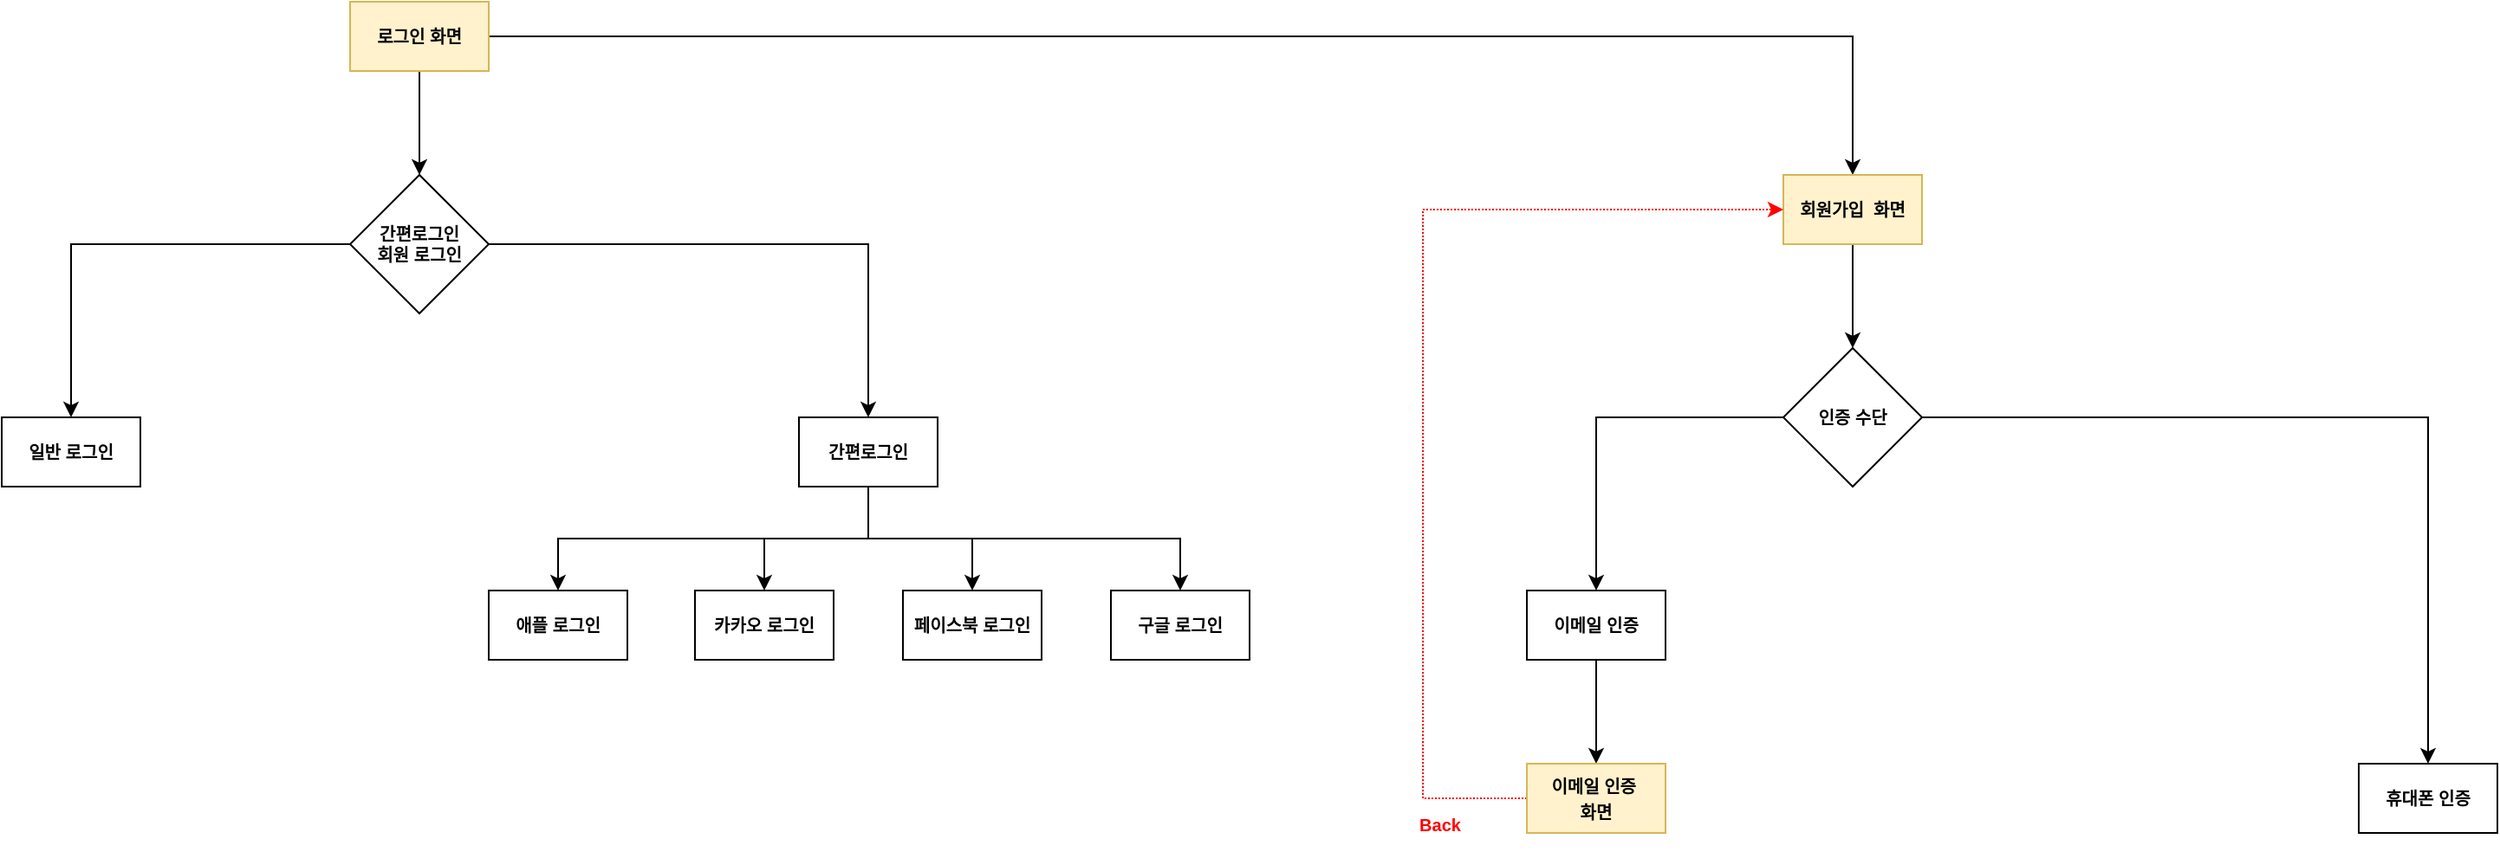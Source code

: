 <mxfile version="17.2.1" type="device"><diagram id="BKb07JGKDZOuTCYZZUS1" name="페이지-1"><mxGraphModel dx="747" dy="1236" grid="1" gridSize="10" guides="1" tooltips="1" connect="1" arrows="1" fold="1" page="1" pageScale="1" pageWidth="827" pageHeight="1169" math="0" shadow="0"><root><mxCell id="0"/><mxCell id="1" parent="0"/><mxCell id="jcvlfR5mzN80gov8eWhk-27" style="edgeStyle=orthogonalEdgeStyle;rounded=0;orthogonalLoop=1;jettySize=auto;html=1;exitX=0.5;exitY=1;exitDx=0;exitDy=0;entryX=0.5;entryY=0;entryDx=0;entryDy=0;fontSize=10;" edge="1" parent="1" source="jcvlfR5mzN80gov8eWhk-5" target="jcvlfR5mzN80gov8eWhk-26"><mxGeometry relative="1" as="geometry"/></mxCell><mxCell id="jcvlfR5mzN80gov8eWhk-41" style="edgeStyle=orthogonalEdgeStyle;rounded=0;orthogonalLoop=1;jettySize=auto;html=1;exitX=1;exitY=0.5;exitDx=0;exitDy=0;fontSize=10;entryX=0.5;entryY=0;entryDx=0;entryDy=0;" edge="1" parent="1" source="jcvlfR5mzN80gov8eWhk-5" target="jcvlfR5mzN80gov8eWhk-42"><mxGeometry relative="1" as="geometry"><mxPoint x="2070" y="240" as="targetPoint"/></mxGeometry></mxCell><mxCell id="jcvlfR5mzN80gov8eWhk-5" value="&lt;span style=&quot;font-size: 10px&quot;&gt;&lt;b&gt;로그인 화면&lt;/b&gt;&lt;/span&gt;" style="rounded=0;whiteSpace=wrap;html=1;fillColor=#fff2cc;strokeColor=#d6b656;" vertex="1" parent="1"><mxGeometry x="1201" y="40" width="80" height="40" as="geometry"/></mxCell><mxCell id="jcvlfR5mzN80gov8eWhk-29" style="edgeStyle=orthogonalEdgeStyle;rounded=0;orthogonalLoop=1;jettySize=auto;html=1;exitX=0;exitY=0.5;exitDx=0;exitDy=0;entryX=0.5;entryY=0;entryDx=0;entryDy=0;fontSize=10;" edge="1" parent="1" source="jcvlfR5mzN80gov8eWhk-26" target="jcvlfR5mzN80gov8eWhk-28"><mxGeometry relative="1" as="geometry"/></mxCell><mxCell id="jcvlfR5mzN80gov8eWhk-31" style="edgeStyle=orthogonalEdgeStyle;rounded=0;orthogonalLoop=1;jettySize=auto;html=1;exitX=1;exitY=0.5;exitDx=0;exitDy=0;fontSize=10;" edge="1" parent="1" source="jcvlfR5mzN80gov8eWhk-26" target="jcvlfR5mzN80gov8eWhk-30"><mxGeometry relative="1" as="geometry"/></mxCell><mxCell id="jcvlfR5mzN80gov8eWhk-26" value="&lt;b&gt;간편로그인&lt;br&gt;회원 로그인&lt;/b&gt;" style="rhombus;whiteSpace=wrap;html=1;fontSize=10;" vertex="1" parent="1"><mxGeometry x="1201" y="140" width="80" height="80" as="geometry"/></mxCell><mxCell id="jcvlfR5mzN80gov8eWhk-28" value="&lt;span style=&quot;font-size: 10px&quot;&gt;&lt;b&gt;일반 로그인&lt;/b&gt;&lt;/span&gt;" style="rounded=0;whiteSpace=wrap;html=1;" vertex="1" parent="1"><mxGeometry x="1000" y="280" width="80" height="40" as="geometry"/></mxCell><mxCell id="jcvlfR5mzN80gov8eWhk-36" style="edgeStyle=orthogonalEdgeStyle;rounded=0;orthogonalLoop=1;jettySize=auto;html=1;exitX=0.5;exitY=1;exitDx=0;exitDy=0;entryX=0.5;entryY=0;entryDx=0;entryDy=0;fontSize=10;" edge="1" parent="1" source="jcvlfR5mzN80gov8eWhk-30" target="jcvlfR5mzN80gov8eWhk-32"><mxGeometry relative="1" as="geometry"/></mxCell><mxCell id="jcvlfR5mzN80gov8eWhk-37" style="edgeStyle=orthogonalEdgeStyle;rounded=0;orthogonalLoop=1;jettySize=auto;html=1;exitX=0.5;exitY=1;exitDx=0;exitDy=0;entryX=0.5;entryY=0;entryDx=0;entryDy=0;fontSize=10;" edge="1" parent="1" source="jcvlfR5mzN80gov8eWhk-30" target="jcvlfR5mzN80gov8eWhk-33"><mxGeometry relative="1" as="geometry"/></mxCell><mxCell id="jcvlfR5mzN80gov8eWhk-38" style="edgeStyle=orthogonalEdgeStyle;rounded=0;orthogonalLoop=1;jettySize=auto;html=1;exitX=0.5;exitY=1;exitDx=0;exitDy=0;fontSize=10;" edge="1" parent="1" source="jcvlfR5mzN80gov8eWhk-30" target="jcvlfR5mzN80gov8eWhk-34"><mxGeometry relative="1" as="geometry"/></mxCell><mxCell id="jcvlfR5mzN80gov8eWhk-39" style="edgeStyle=orthogonalEdgeStyle;rounded=0;orthogonalLoop=1;jettySize=auto;html=1;exitX=0.5;exitY=1;exitDx=0;exitDy=0;fontSize=10;" edge="1" parent="1" source="jcvlfR5mzN80gov8eWhk-30" target="jcvlfR5mzN80gov8eWhk-35"><mxGeometry relative="1" as="geometry"/></mxCell><mxCell id="jcvlfR5mzN80gov8eWhk-30" value="&lt;span style=&quot;font-size: 10px&quot;&gt;&lt;b&gt;간편로그인&lt;/b&gt;&lt;/span&gt;" style="rounded=0;whiteSpace=wrap;html=1;" vertex="1" parent="1"><mxGeometry x="1460" y="280" width="80" height="40" as="geometry"/></mxCell><mxCell id="jcvlfR5mzN80gov8eWhk-32" value="&lt;span style=&quot;font-size: 10px&quot;&gt;&lt;b&gt;애플 로그인&lt;/b&gt;&lt;/span&gt;" style="rounded=0;whiteSpace=wrap;html=1;" vertex="1" parent="1"><mxGeometry x="1281" y="380" width="80" height="40" as="geometry"/></mxCell><mxCell id="jcvlfR5mzN80gov8eWhk-33" value="&lt;span style=&quot;font-size: 10px&quot;&gt;&lt;b&gt;카카오 로그인&lt;/b&gt;&lt;/span&gt;" style="rounded=0;whiteSpace=wrap;html=1;" vertex="1" parent="1"><mxGeometry x="1400" y="380" width="80" height="40" as="geometry"/></mxCell><mxCell id="jcvlfR5mzN80gov8eWhk-34" value="&lt;span style=&quot;font-size: 10px&quot;&gt;&lt;b&gt;페이스북 로그인&lt;/b&gt;&lt;/span&gt;" style="rounded=0;whiteSpace=wrap;html=1;" vertex="1" parent="1"><mxGeometry x="1520" y="380" width="80" height="40" as="geometry"/></mxCell><mxCell id="jcvlfR5mzN80gov8eWhk-35" value="&lt;span style=&quot;font-size: 10px&quot;&gt;&lt;b&gt;구글 로그인&lt;/b&gt;&lt;/span&gt;" style="rounded=0;whiteSpace=wrap;html=1;" vertex="1" parent="1"><mxGeometry x="1640" y="380" width="80" height="40" as="geometry"/></mxCell><mxCell id="jcvlfR5mzN80gov8eWhk-44" style="edgeStyle=orthogonalEdgeStyle;rounded=0;orthogonalLoop=1;jettySize=auto;html=1;exitX=0.5;exitY=1;exitDx=0;exitDy=0;entryX=0.5;entryY=0;entryDx=0;entryDy=0;fontSize=10;" edge="1" parent="1" source="jcvlfR5mzN80gov8eWhk-42" target="jcvlfR5mzN80gov8eWhk-43"><mxGeometry relative="1" as="geometry"/></mxCell><mxCell id="jcvlfR5mzN80gov8eWhk-42" value="&lt;span style=&quot;font-size: 10px&quot;&gt;&lt;b&gt;회원가입&amp;nbsp; 화면&lt;/b&gt;&lt;/span&gt;" style="rounded=0;whiteSpace=wrap;html=1;fillColor=#fff2cc;strokeColor=#d6b656;" vertex="1" parent="1"><mxGeometry x="2028" y="140" width="80" height="40" as="geometry"/></mxCell><mxCell id="jcvlfR5mzN80gov8eWhk-46" style="edgeStyle=orthogonalEdgeStyle;rounded=0;orthogonalLoop=1;jettySize=auto;html=1;exitX=0;exitY=0.5;exitDx=0;exitDy=0;entryX=0.5;entryY=0;entryDx=0;entryDy=0;fontSize=10;" edge="1" parent="1" source="jcvlfR5mzN80gov8eWhk-43" target="jcvlfR5mzN80gov8eWhk-45"><mxGeometry relative="1" as="geometry"/></mxCell><mxCell id="jcvlfR5mzN80gov8eWhk-48" style="edgeStyle=orthogonalEdgeStyle;rounded=0;orthogonalLoop=1;jettySize=auto;html=1;exitX=1;exitY=0.5;exitDx=0;exitDy=0;entryX=0.5;entryY=0;entryDx=0;entryDy=0;fontSize=10;" edge="1" parent="1" source="jcvlfR5mzN80gov8eWhk-43" target="jcvlfR5mzN80gov8eWhk-47"><mxGeometry relative="1" as="geometry"/></mxCell><mxCell id="jcvlfR5mzN80gov8eWhk-43" value="&lt;b&gt;인증 수단&lt;/b&gt;" style="rhombus;whiteSpace=wrap;html=1;fontSize=10;" vertex="1" parent="1"><mxGeometry x="2028" y="240" width="80" height="80" as="geometry"/></mxCell><mxCell id="jcvlfR5mzN80gov8eWhk-50" style="edgeStyle=orthogonalEdgeStyle;rounded=0;orthogonalLoop=1;jettySize=auto;html=1;exitX=0.5;exitY=1;exitDx=0;exitDy=0;fontSize=10;" edge="1" parent="1" source="jcvlfR5mzN80gov8eWhk-45" target="jcvlfR5mzN80gov8eWhk-49"><mxGeometry relative="1" as="geometry"/></mxCell><mxCell id="jcvlfR5mzN80gov8eWhk-45" value="&lt;span style=&quot;font-size: 10px&quot;&gt;&lt;b&gt;이메일 인증&lt;/b&gt;&lt;/span&gt;" style="rounded=0;whiteSpace=wrap;html=1;" vertex="1" parent="1"><mxGeometry x="1880" y="380" width="80" height="40" as="geometry"/></mxCell><mxCell id="jcvlfR5mzN80gov8eWhk-47" value="&lt;span style=&quot;font-size: 10px&quot;&gt;&lt;b&gt;휴대폰 인증&lt;/b&gt;&lt;/span&gt;" style="rounded=0;whiteSpace=wrap;html=1;" vertex="1" parent="1"><mxGeometry x="2360" y="480" width="80" height="40" as="geometry"/></mxCell><mxCell id="jcvlfR5mzN80gov8eWhk-51" style="edgeStyle=orthogonalEdgeStyle;rounded=0;orthogonalLoop=1;jettySize=auto;html=1;exitX=0;exitY=0.5;exitDx=0;exitDy=0;entryX=0;entryY=0.5;entryDx=0;entryDy=0;fontSize=10;dashed=1;dashPattern=1 1;strokeColor=#FF0000;" edge="1" parent="1" source="jcvlfR5mzN80gov8eWhk-49" target="jcvlfR5mzN80gov8eWhk-42"><mxGeometry relative="1" as="geometry"><Array as="points"><mxPoint x="1820" y="500"/><mxPoint x="1820" y="160"/></Array></mxGeometry></mxCell><mxCell id="jcvlfR5mzN80gov8eWhk-49" value="&lt;span style=&quot;font-size: 10px&quot;&gt;&lt;b&gt;이메일 인증&amp;nbsp; &lt;br&gt;화면&lt;/b&gt;&lt;/span&gt;" style="rounded=0;whiteSpace=wrap;html=1;fillColor=#fff2cc;strokeColor=#d6b656;" vertex="1" parent="1"><mxGeometry x="1880" y="480" width="80" height="40" as="geometry"/></mxCell><mxCell id="jcvlfR5mzN80gov8eWhk-52" value="&lt;font color=&quot;#ff0000&quot;&gt;&lt;b&gt;Back&lt;/b&gt;&lt;/font&gt;" style="text;html=1;strokeColor=none;fillColor=none;align=center;verticalAlign=middle;whiteSpace=wrap;rounded=0;fontSize=10;" vertex="1" parent="1"><mxGeometry x="1800" y="500" width="60" height="30" as="geometry"/></mxCell></root></mxGraphModel></diagram></mxfile>